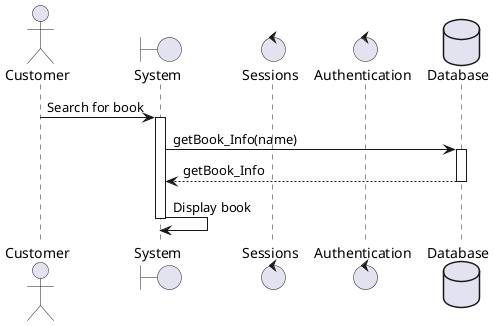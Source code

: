 @startuml search
actor Customer
boundary "System" as system
control "Sessions" as sessions
control "Authentication" as auth
database "Database" as db
Customer -> system: Search for book
activate system
system -> db: getBook_Info(name)
activate db
db --> system: getBook_Info
deactivate db
system -> system: Display book
deactivate system
@enduml